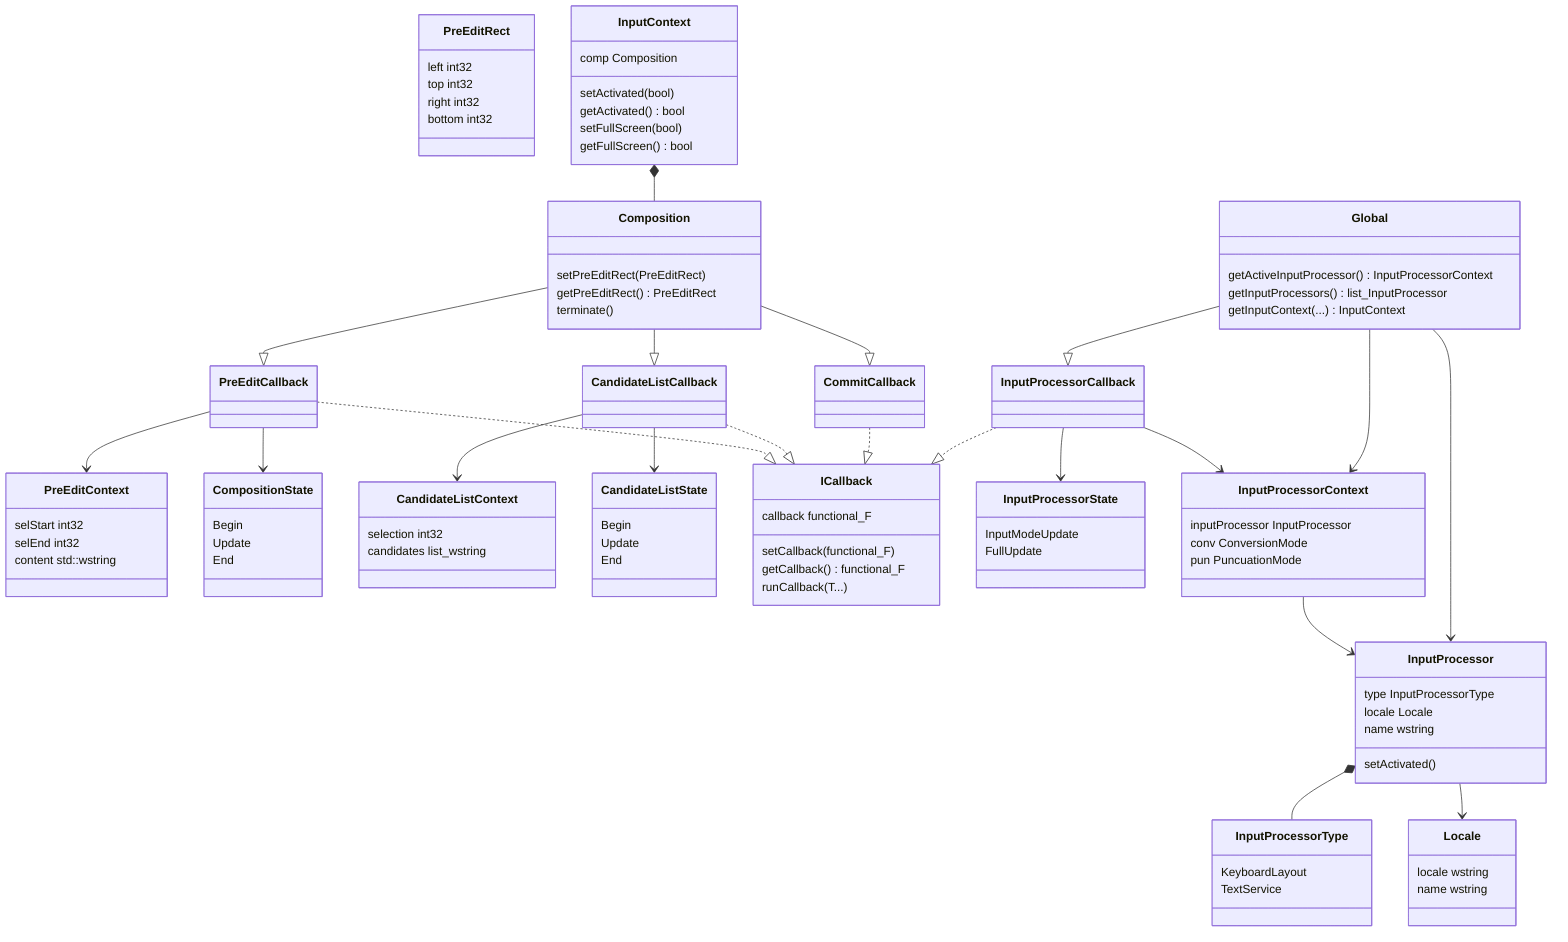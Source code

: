 classDiagram
class PreEditContext{
    selStart int32
    selEnd int32
    content std::wstring
}
class CompositionState{
    Begin
    Update
    End
}
class PreEditCallback

class PreEditRect{
    left int32
    top int32
    right int32
    bottom int32
}

class CandidateListContext{
    selection int32
    candidates list_wstring
}
class CandidateListState{
    Begin
    Update
    End
}
class CandidateListCallback

class CommitCallback

class ICallback{
    callback functional_F
    setCallback(functional_F)
    getCallback() functional_F
    runCallback(T...)
}
class Composition{
    setPreEditRect(PreEditRect)
    getPreEditRect() PreEditRect
    terminate()
}
class InputContext{
    comp Composition

    setActivated(bool)
    getActivated() bool
    setFullScreen(bool)
    getFullScreen() bool
}

class Locale{
    locale wstring
    name wstring
}
class InputProcessor{
    type InputProcessorType
    locale Locale
    name wstring

    setActivated()
}
class InputProcessorType{
    KeyboardLayout
    TextService
}
class InputProcessorState{
    InputModeUpdate
    FullUpdate
}
class InputProcessorContext{
    inputProcessor InputProcessor
    conv ConversionMode
    pun PuncuationMode
}
class Global{
    getActiveInputProcessor() InputProcessorContext
    getInputProcessors() list_InputProcessor
    getInputContext(...) InputContext
}

InputContext *-- Composition

PreEditCallback --> CompositionState
PreEditCallback --> PreEditContext
PreEditCallback ..|> ICallback

CandidateListCallback ..|> ICallback
CandidateListCallback --> CandidateListState
CandidateListCallback --> CandidateListContext

CommitCallback ..|> ICallback

Composition --|> PreEditCallback
Composition --|> CommitCallback
Composition --|> CandidateListCallback

InputProcessorCallback --> InputProcessorState
InputProcessorCallback --> InputProcessorContext
InputProcessorCallback ..|> ICallback

InputProcessor *-- InputProcessorType
InputProcessor --> Locale

InputProcessorContext --> InputProcessor

Global --> InputProcessorContext
Global --> InputProcessor
Global --|> InputProcessorCallback